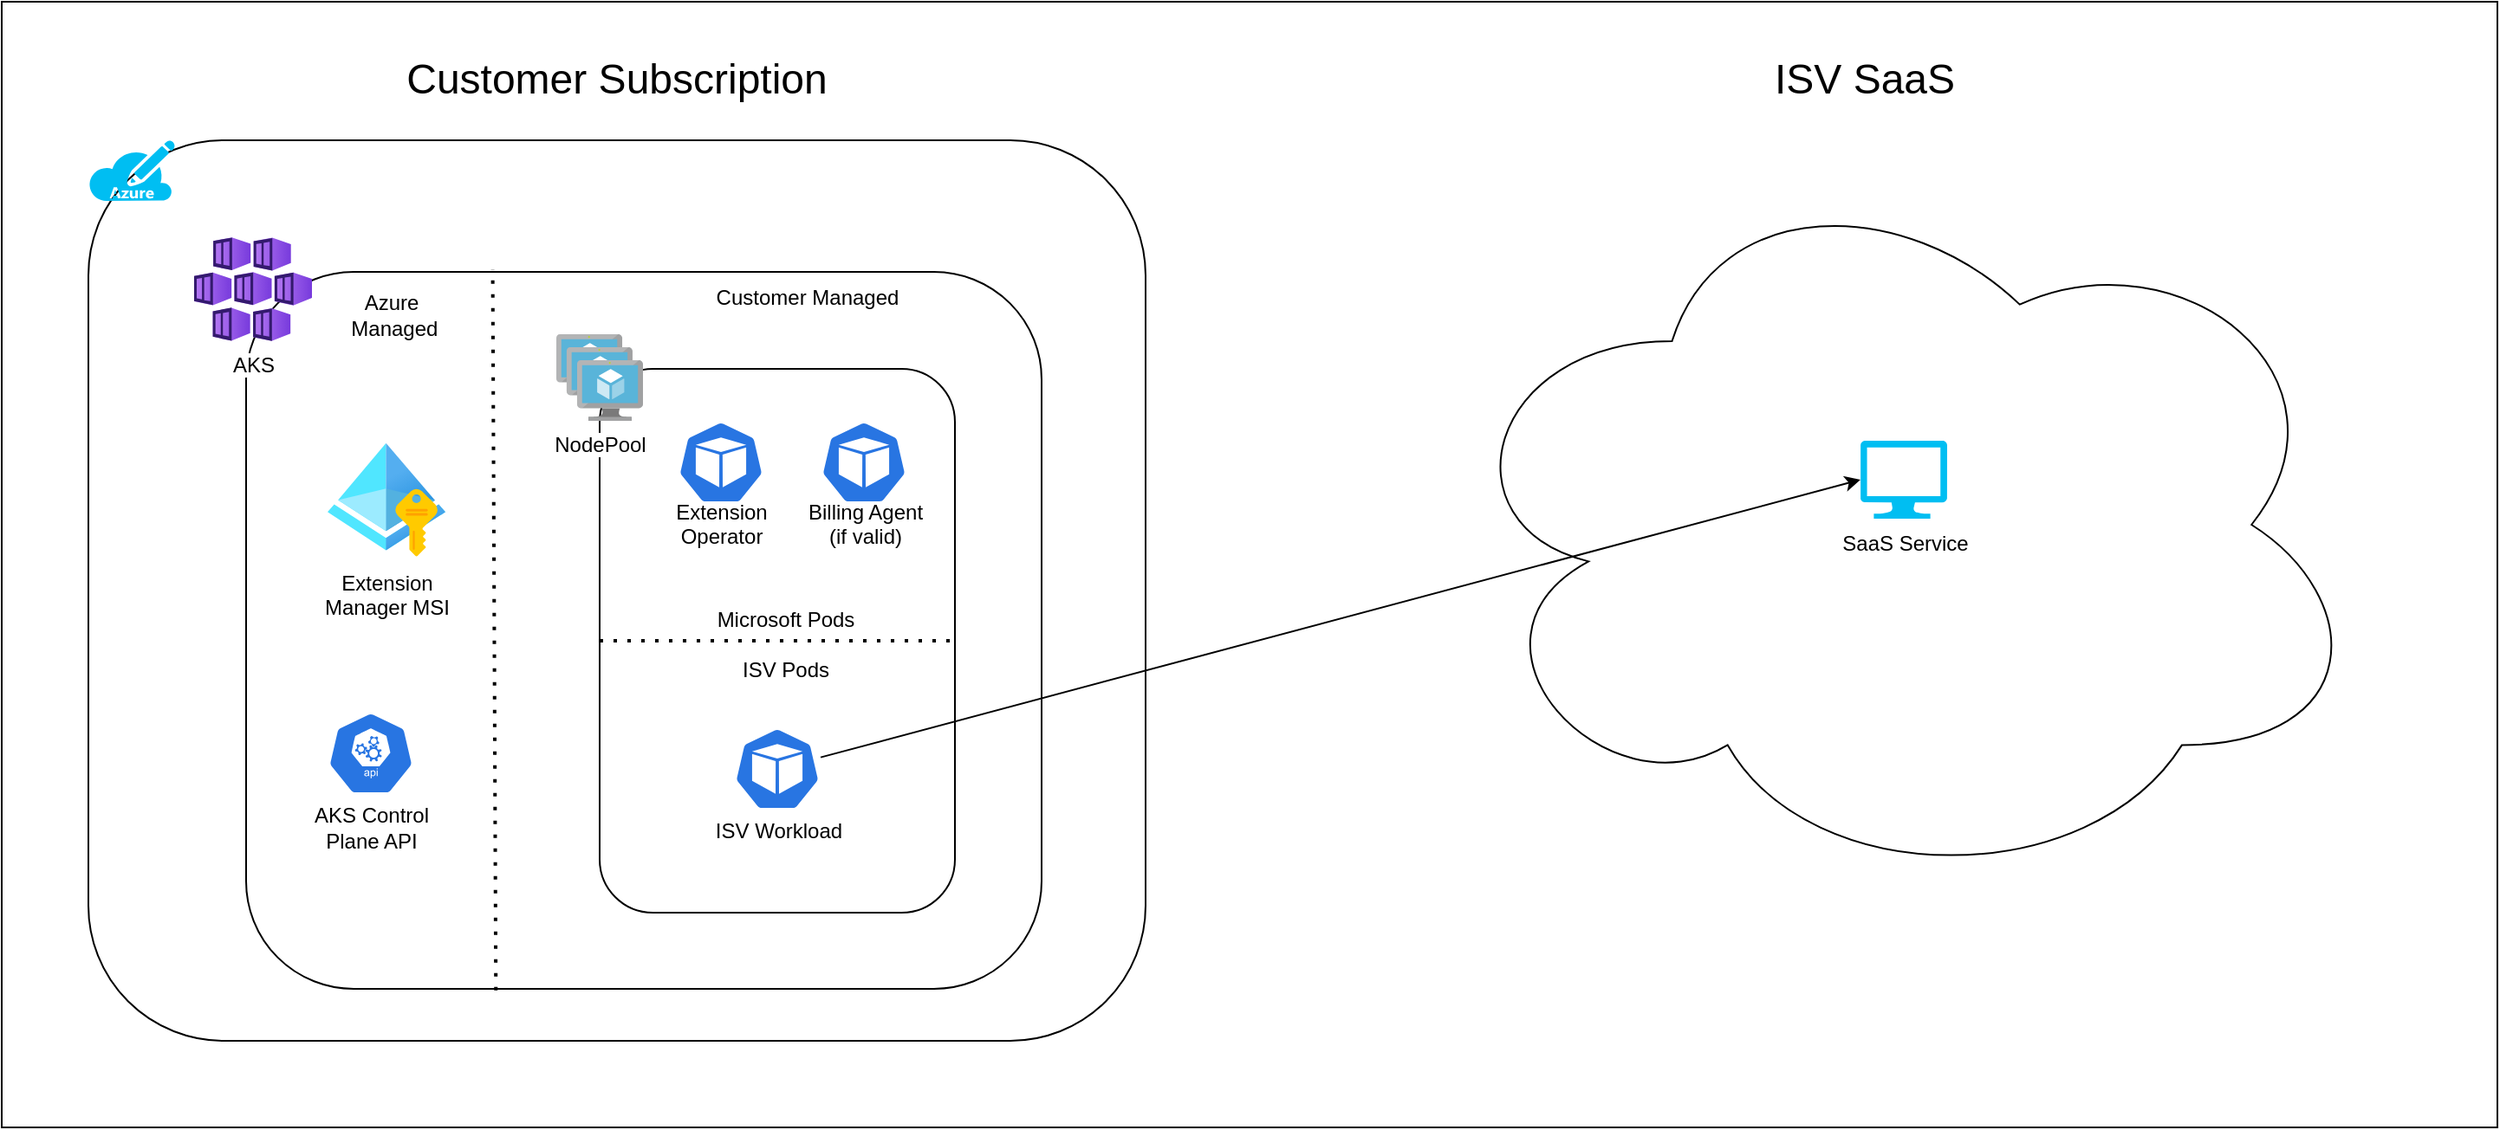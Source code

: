 <mxfile>
    <diagram id="P0UqiIO2Z7hkEKAwiHsA" name="Page-1">
        <mxGraphModel dx="602" dy="364" grid="1" gridSize="10" guides="1" tooltips="1" connect="1" arrows="1" fold="1" page="1" pageScale="1" pageWidth="850" pageHeight="1100" math="0" shadow="0">
            <root>
                <mxCell id="0"/>
                <mxCell id="1" parent="0"/>
                <mxCell id="2" value="" style="rounded=0;whiteSpace=wrap;html=1;fontSize=12;" parent="1" vertex="1">
                    <mxGeometry x="130" y="20" width="1440" height="650" as="geometry"/>
                </mxCell>
                <mxCell id="40" value="" style="ellipse;shape=cloud;whiteSpace=wrap;html=1;" parent="1" vertex="1">
                    <mxGeometry x="960" y="110" width="535" height="424" as="geometry"/>
                </mxCell>
                <mxCell id="3" value="" style="rounded=1;whiteSpace=wrap;html=1;" parent="1" vertex="1">
                    <mxGeometry x="180" y="100" width="610" height="520" as="geometry"/>
                </mxCell>
                <mxCell id="4" value="" style="verticalLabelPosition=bottom;html=1;verticalAlign=top;align=center;strokeColor=none;fillColor=#00BEF2;shape=mxgraph.azure.azure_subscription;" parent="1" vertex="1">
                    <mxGeometry x="180" y="100" width="50" height="35" as="geometry"/>
                </mxCell>
                <mxCell id="5" value="" style="rounded=1;whiteSpace=wrap;html=1;" parent="1" vertex="1">
                    <mxGeometry x="271" y="176" width="459" height="414" as="geometry"/>
                </mxCell>
                <mxCell id="6" value="AKS" style="aspect=fixed;html=1;points=[];align=center;image;fontSize=12;image=img/lib/azure2/compute/Kubernetes_Services.svg;" parent="1" vertex="1">
                    <mxGeometry x="241" y="156" width="68" height="60" as="geometry"/>
                </mxCell>
                <mxCell id="7" value="" style="rounded=1;whiteSpace=wrap;html=1;" parent="1" vertex="1">
                    <mxGeometry x="475" y="232" width="205" height="314" as="geometry"/>
                </mxCell>
                <mxCell id="8" value="NodePool" style="sketch=0;aspect=fixed;html=1;points=[];align=center;image;fontSize=12;image=img/lib/mscae/VM_Scale_Set.svg;" parent="1" vertex="1">
                    <mxGeometry x="450" y="212" width="50" height="50" as="geometry"/>
                </mxCell>
                <mxCell id="12" value="&lt;br&gt;&lt;br&gt;&lt;br&gt;&lt;br&gt;&lt;br&gt;ISV Workload" style="sketch=0;html=1;dashed=0;whitespace=wrap;fillColor=#2875E2;strokeColor=#ffffff;points=[[0.005,0.63,0],[0.1,0.2,0],[0.9,0.2,0],[0.5,0,0],[0.995,0.63,0],[0.72,0.99,0],[0.5,1,0],[0.28,0.99,0]];shape=mxgraph.kubernetes.icon;prIcon=pod" parent="1" vertex="1">
                    <mxGeometry x="552.5" y="439" width="50" height="48" as="geometry"/>
                </mxCell>
                <mxCell id="15" value="&lt;br&gt;&lt;br&gt;&lt;br&gt;&lt;br&gt;&lt;br&gt;&lt;br&gt;AKS Control&lt;br&gt;Plane API" style="sketch=0;html=1;dashed=0;whitespace=wrap;fillColor=#2875E2;strokeColor=#ffffff;points=[[0.005,0.63,0],[0.1,0.2,0],[0.9,0.2,0],[0.5,0,0],[0.995,0.63,0],[0.72,0.99,0],[0.5,1,0],[0.28,0.99,0]];shape=mxgraph.kubernetes.icon;prIcon=api" parent="1" vertex="1">
                    <mxGeometry x="318" y="430" width="50" height="48" as="geometry"/>
                </mxCell>
                <mxCell id="16" value="&lt;font style=&quot;font-size: 24px&quot;&gt;Customer Subscription&lt;/font&gt;" style="text;html=1;strokeColor=none;fillColor=none;align=center;verticalAlign=middle;whiteSpace=wrap;rounded=0;" parent="1" vertex="1">
                    <mxGeometry x="255" y="50" width="460" height="30" as="geometry"/>
                </mxCell>
                <mxCell id="18" value="&lt;font style=&quot;font-size: 24px&quot;&gt;ISV SaaS&lt;/font&gt;" style="text;html=1;strokeColor=none;fillColor=none;align=center;verticalAlign=middle;whiteSpace=wrap;rounded=0;" parent="1" vertex="1">
                    <mxGeometry x="975" y="50" width="460" height="30" as="geometry"/>
                </mxCell>
                <mxCell id="20" style="edgeStyle=none;html=1;fontSize=24;entryX=0;entryY=0.5;entryDx=0;entryDy=0;entryPerimeter=0;" parent="1" source="12" target="41" edge="1">
                    <mxGeometry relative="1" as="geometry">
                        <mxPoint x="920" y="370.79" as="targetPoint"/>
                    </mxGeometry>
                </mxCell>
                <mxCell id="30" value="" style="endArrow=none;dashed=1;html=1;dashPattern=1 3;strokeWidth=2;fontSize=12;entryX=1;entryY=0.5;entryDx=0;entryDy=0;exitX=0;exitY=0.5;exitDx=0;exitDy=0;" parent="1" source="7" target="7" edge="1">
                    <mxGeometry width="50" height="50" relative="1" as="geometry">
                        <mxPoint x="500" y="406" as="sourcePoint"/>
                        <mxPoint x="550" y="356" as="targetPoint"/>
                    </mxGeometry>
                </mxCell>
                <mxCell id="31" value="Microsoft Pods" style="text;html=1;strokeColor=none;fillColor=none;align=center;verticalAlign=middle;whiteSpace=wrap;rounded=0;fontSize=12;" parent="1" vertex="1">
                    <mxGeometry x="500" y="362" width="165" height="30" as="geometry"/>
                </mxCell>
                <mxCell id="32" value="ISV Pods" style="text;html=1;strokeColor=none;fillColor=none;align=center;verticalAlign=middle;whiteSpace=wrap;rounded=0;fontSize=12;" parent="1" vertex="1">
                    <mxGeometry x="500" y="391" width="165" height="30" as="geometry"/>
                </mxCell>
                <mxCell id="33" value="" style="endArrow=none;dashed=1;html=1;dashPattern=1 3;strokeWidth=2;fontSize=12;exitX=0.314;exitY=1.002;exitDx=0;exitDy=0;entryX=0.31;entryY=-0.003;entryDx=0;entryDy=0;entryPerimeter=0;exitPerimeter=0;" parent="1" source="5" target="5" edge="1">
                    <mxGeometry width="50" height="50" relative="1" as="geometry">
                        <mxPoint x="390" y="220" as="sourcePoint"/>
                        <mxPoint x="440" y="170" as="targetPoint"/>
                    </mxGeometry>
                </mxCell>
                <mxCell id="34" value="Customer Managed" style="text;html=1;strokeColor=none;fillColor=none;align=center;verticalAlign=middle;whiteSpace=wrap;rounded=0;fontSize=12;" parent="1" vertex="1">
                    <mxGeometry x="520" y="176" width="150" height="30" as="geometry"/>
                </mxCell>
                <mxCell id="35" value="Azure&lt;br&gt;&amp;nbsp;Managed" style="text;html=1;strokeColor=none;fillColor=none;align=center;verticalAlign=middle;whiteSpace=wrap;rounded=0;fontSize=12;" parent="1" vertex="1">
                    <mxGeometry x="280" y="186" width="150" height="30" as="geometry"/>
                </mxCell>
                <mxCell id="36" value="Extension&lt;br&gt;Manager MSI" style="aspect=fixed;html=1;points=[];align=center;image;fontSize=12;image=img/lib/azure2/identity/Managed_Identities.svg;" parent="1" vertex="1">
                    <mxGeometry x="318" y="273.5" width="68" height="68" as="geometry"/>
                </mxCell>
                <mxCell id="38" value="&lt;br&gt;&lt;br&gt;&lt;br&gt;&lt;br&gt;&lt;br&gt;Billing Agent&lt;br&gt;(if valid)" style="sketch=0;html=1;dashed=0;whitespace=wrap;fillColor=#2875E2;strokeColor=#ffffff;points=[[0.005,0.63,0],[0.1,0.2,0],[0.9,0.2,0],[0.5,0,0],[0.995,0.63,0],[0.72,0.99,0],[0.5,1,0],[0.28,0.99,0]];shape=mxgraph.kubernetes.icon;prIcon=pod" parent="1" vertex="1">
                    <mxGeometry x="602.5" y="262" width="50" height="48" as="geometry"/>
                </mxCell>
                <mxCell id="39" value="&lt;br&gt;&lt;br&gt;&lt;br&gt;&lt;br&gt;&lt;br&gt;Extension&lt;br&gt;Operator" style="sketch=0;html=1;dashed=0;whitespace=wrap;fillColor=#2875E2;strokeColor=#ffffff;points=[[0.005,0.63,0],[0.1,0.2,0],[0.9,0.2,0],[0.5,0,0],[0.995,0.63,0],[0.72,0.99,0],[0.5,1,0],[0.28,0.99,0]];shape=mxgraph.kubernetes.icon;prIcon=pod" parent="1" vertex="1">
                    <mxGeometry x="520" y="262" width="50" height="48" as="geometry"/>
                </mxCell>
                <mxCell id="41" value="SaaS Service" style="verticalLabelPosition=bottom;html=1;verticalAlign=top;align=center;strokeColor=none;fillColor=#00BEF2;shape=mxgraph.azure.computer;pointerEvents=1;" parent="1" vertex="1">
                    <mxGeometry x="1202.5" y="273.5" width="50" height="45" as="geometry"/>
                </mxCell>
            </root>
        </mxGraphModel>
    </diagram>
</mxfile>
